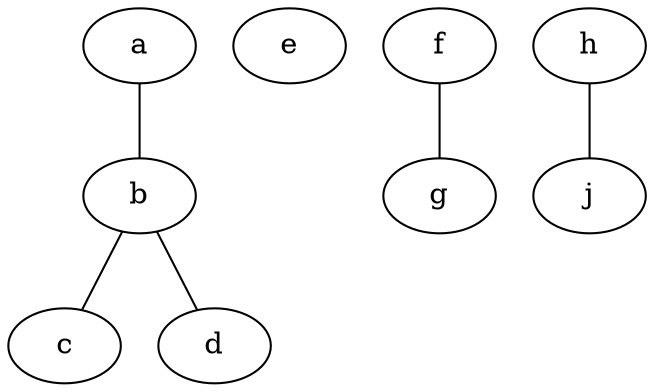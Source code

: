 //A simple undirected graph
graph graphname {
    a -- b -- c;
    b -- d;
    e;
    f -- g;
    h -- j;
}
